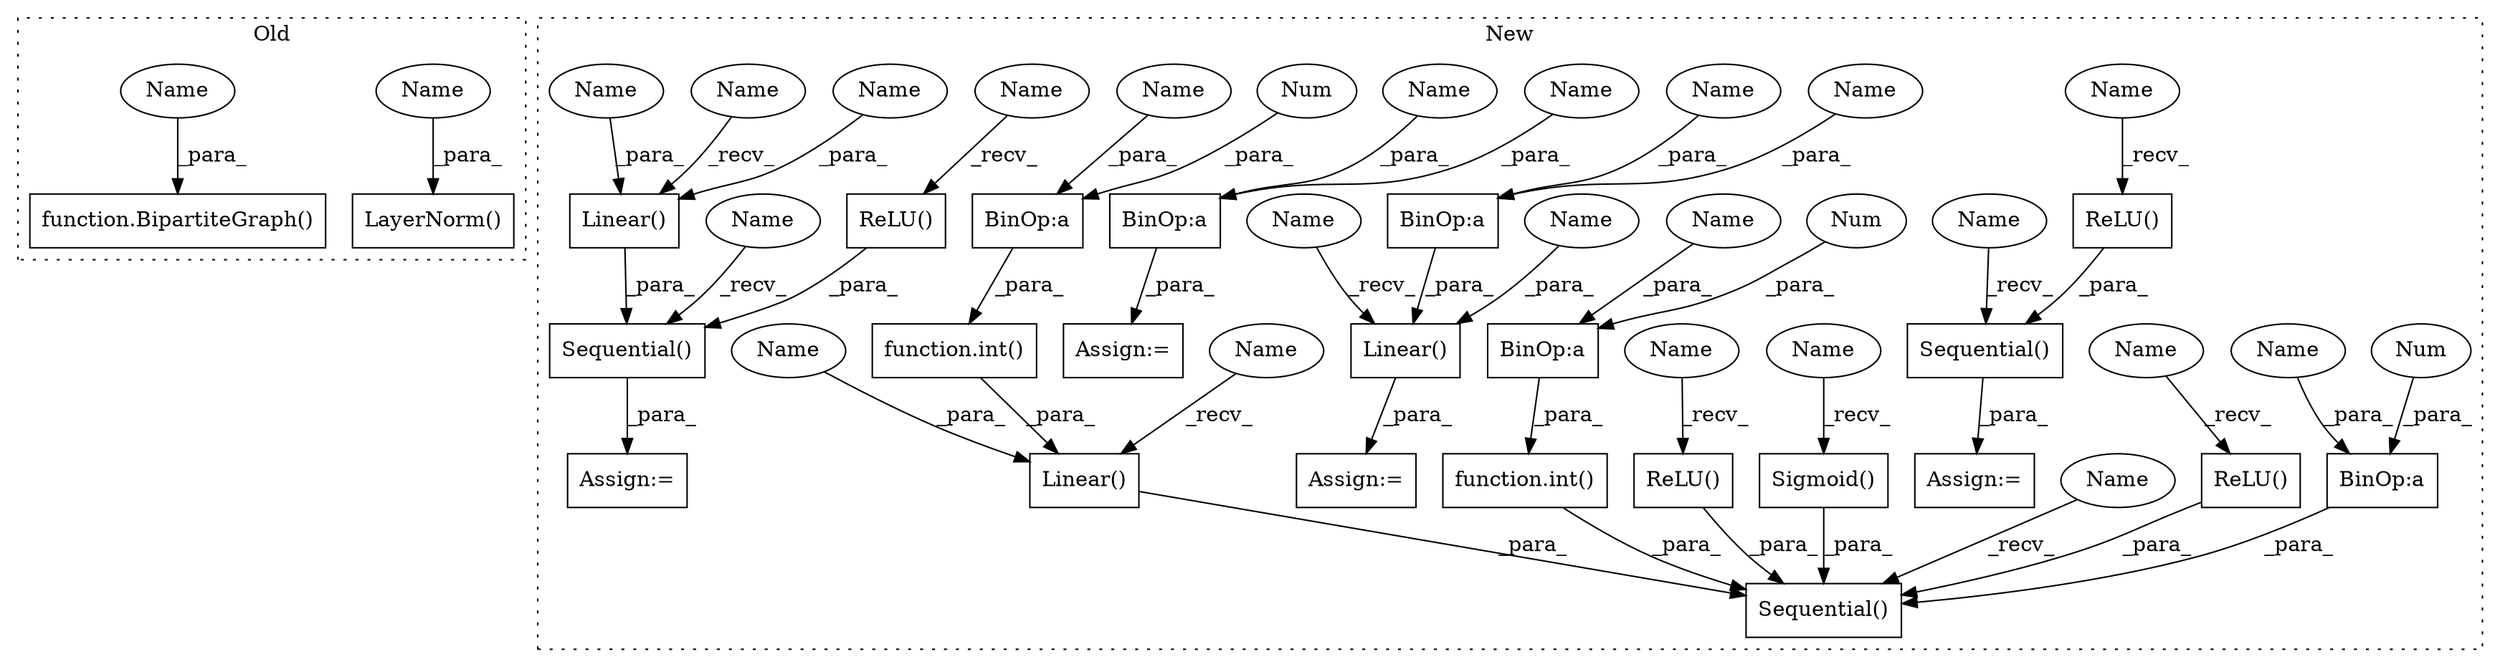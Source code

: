 digraph G {
subgraph cluster0 {
1 [label="function.BipartiteGraph()" a="75" s="5145,5246" l="28,10" shape="box"];
9 [label="LayerNorm()" a="75" s="4745,4776" l="13,1" shape="box"];
28 [label="Name" a="87" s="4758" l="18" shape="ellipse"];
29 [label="Name" a="87" s="5173" l="18" shape="ellipse"];
label = "Old";
style="dotted";
}
subgraph cluster1 {
2 [label="function.int()" a="75" s="2208,2233" l="4,1" shape="box"];
3 [label="Linear()" a="75" s="2177,2234" l="10,1" shape="box"];
4 [label="Sequential()" a="75" s="2061,2338" l="27,10" shape="box"];
5 [label="BinOp:a" a="82" s="2231" l="1" shape="box"];
6 [label="BinOp:a" a="82" s="2305" l="1" shape="box"];
7 [label="BinOp:a" a="82" s="2116" l="1" shape="box"];
8 [label="function.int()" a="75" s="2282,2307" l="4,1" shape="box"];
10 [label="Sigmoid()" a="75" s="2326" l="12" shape="box"];
11 [label="Sequential()" a="75" s="2540,2640" l="27,10" shape="box"];
12 [label="Linear()" a="75" s="2567,2616" l="10,1" shape="box"];
13 [label="Sequential()" a="75" s="2403,2503" l="27,10" shape="box"];
14 [label="BinOp:a" a="82" s="2755" l="3" shape="box"];
15 [label="BinOp:a" a="82" s="2911" l="3" shape="box"];
16 [label="Num" a="76" s="2306" l="1" shape="ellipse"];
17 [label="Num" a="76" s="2232" l="1" shape="ellipse"];
18 [label="Num" a="76" s="2117" l="1" shape="ellipse"];
19 [label="ReLU()" a="75" s="2249" l="9" shape="box"];
20 [label="Assign:=" a="68" s="2711" l="3" shape="box"];
21 [label="ReLU()" a="75" s="2154" l="9" shape="box"];
22 [label="Assign:=" a="68" s="2867" l="3" shape="box"];
23 [label="Assign:=" a="68" s="2537" l="3" shape="box"];
24 [label="ReLU()" a="75" s="2631" l="9" shape="box"];
25 [label="Assign:=" a="68" s="2400" l="3" shape="box"];
26 [label="ReLU()" a="75" s="2494" l="9" shape="box"];
27 [label="Linear()" a="75" s="2870,2965" l="23,34" shape="box"];
30 [label="Name" a="87" s="2947" l="18" shape="ellipse"];
31 [label="Name" a="87" s="2098" l="18" shape="ellipse"];
32 [label="Name" a="87" s="2737" l="18" shape="ellipse"];
33 [label="Name" a="87" s="2893" l="18" shape="ellipse"];
34 [label="Name" a="87" s="2577" l="18" shape="ellipse"];
35 [label="Name" a="87" s="2154" l="2" shape="ellipse"];
36 [label="Name" a="87" s="2494" l="2" shape="ellipse"];
37 [label="Name" a="87" s="2061" l="2" shape="ellipse"];
38 [label="Name" a="87" s="2403" l="2" shape="ellipse"];
39 [label="Name" a="87" s="2326" l="2" shape="ellipse"];
40 [label="Name" a="87" s="2540" l="2" shape="ellipse"];
41 [label="Name" a="87" s="2631" l="2" shape="ellipse"];
42 [label="Name" a="87" s="2870" l="2" shape="ellipse"];
43 [label="Name" a="87" s="2177" l="2" shape="ellipse"];
44 [label="Name" a="87" s="2249" l="2" shape="ellipse"];
45 [label="Name" a="87" s="2567" l="2" shape="ellipse"];
46 [label="Name" a="87" s="2914" l="19" shape="ellipse"];
47 [label="Name" a="87" s="2286" l="19" shape="ellipse"];
48 [label="Name" a="87" s="2758" l="19" shape="ellipse"];
49 [label="Name" a="87" s="2187" l="19" shape="ellipse"];
50 [label="Name" a="87" s="2212" l="19" shape="ellipse"];
51 [label="Name" a="87" s="2597" l="19" shape="ellipse"];
label = "New";
style="dotted";
}
2 -> 3 [label="_para_"];
3 -> 4 [label="_para_"];
5 -> 2 [label="_para_"];
6 -> 8 [label="_para_"];
7 -> 4 [label="_para_"];
8 -> 4 [label="_para_"];
10 -> 4 [label="_para_"];
11 -> 23 [label="_para_"];
12 -> 11 [label="_para_"];
13 -> 25 [label="_para_"];
14 -> 20 [label="_para_"];
15 -> 27 [label="_para_"];
16 -> 6 [label="_para_"];
17 -> 5 [label="_para_"];
18 -> 7 [label="_para_"];
19 -> 4 [label="_para_"];
21 -> 4 [label="_para_"];
24 -> 11 [label="_para_"];
26 -> 13 [label="_para_"];
27 -> 22 [label="_para_"];
28 -> 9 [label="_para_"];
29 -> 1 [label="_para_"];
30 -> 27 [label="_para_"];
31 -> 7 [label="_para_"];
32 -> 14 [label="_para_"];
33 -> 15 [label="_para_"];
34 -> 12 [label="_para_"];
35 -> 21 [label="_recv_"];
36 -> 26 [label="_recv_"];
37 -> 4 [label="_recv_"];
38 -> 13 [label="_recv_"];
39 -> 10 [label="_recv_"];
40 -> 11 [label="_recv_"];
41 -> 24 [label="_recv_"];
42 -> 27 [label="_recv_"];
43 -> 3 [label="_recv_"];
44 -> 19 [label="_recv_"];
45 -> 12 [label="_recv_"];
46 -> 15 [label="_para_"];
47 -> 6 [label="_para_"];
48 -> 14 [label="_para_"];
49 -> 3 [label="_para_"];
50 -> 5 [label="_para_"];
51 -> 12 [label="_para_"];
}